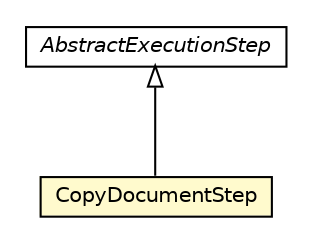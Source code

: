 #!/usr/local/bin/dot
#
# Class diagram 
# Generated by UMLGraph version R5_6-24-gf6e263 (http://www.umlgraph.org/)
#

digraph G {
	edge [fontname="Helvetica",fontsize=10,labelfontname="Helvetica",labelfontsize=10];
	node [fontname="Helvetica",fontsize=10,shape=plaintext];
	nodesep=0.25;
	ranksep=0.5;
	// com.orientechnologies.orient.core.sql.executor.CopyDocumentStep
	c899580 [label=<<table title="com.orientechnologies.orient.core.sql.executor.CopyDocumentStep" border="0" cellborder="1" cellspacing="0" cellpadding="2" port="p" bgcolor="lemonChiffon" href="./CopyDocumentStep.html">
		<tr><td><table border="0" cellspacing="0" cellpadding="1">
<tr><td align="center" balign="center"> CopyDocumentStep </td></tr>
		</table></td></tr>
		</table>>, URL="./CopyDocumentStep.html", fontname="Helvetica", fontcolor="black", fontsize=10.0];
	// com.orientechnologies.orient.core.sql.executor.AbstractExecutionStep
	c899610 [label=<<table title="com.orientechnologies.orient.core.sql.executor.AbstractExecutionStep" border="0" cellborder="1" cellspacing="0" cellpadding="2" port="p" href="./AbstractExecutionStep.html">
		<tr><td><table border="0" cellspacing="0" cellpadding="1">
<tr><td align="center" balign="center"><font face="Helvetica-Oblique"> AbstractExecutionStep </font></td></tr>
		</table></td></tr>
		</table>>, URL="./AbstractExecutionStep.html", fontname="Helvetica", fontcolor="black", fontsize=10.0];
	//com.orientechnologies.orient.core.sql.executor.CopyDocumentStep extends com.orientechnologies.orient.core.sql.executor.AbstractExecutionStep
	c899610:p -> c899580:p [dir=back,arrowtail=empty];
}

